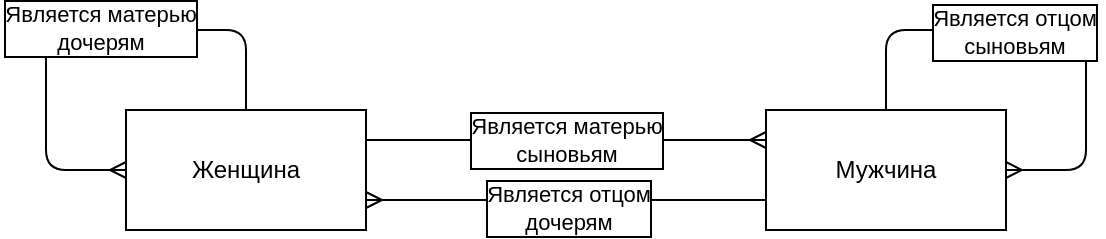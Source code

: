 <mxfile version="15.1.3" type="device"><diagram id="fBMwX_FWHdPcXxM0GLUg" name="Page-1"><mxGraphModel dx="1024" dy="592" grid="1" gridSize="10" guides="1" tooltips="1" connect="1" arrows="1" fold="1" page="1" pageScale="1" pageWidth="827" pageHeight="1169" math="0" shadow="0"><root><mxCell id="0"/><mxCell id="1" parent="0"/><mxCell id="aKB8n-bRci5YR_MhKieS-1" value="Женщина" style="whiteSpace=wrap;html=1;align=center;" vertex="1" parent="1"><mxGeometry x="160" y="760" width="120" height="60" as="geometry"/></mxCell><mxCell id="aKB8n-bRci5YR_MhKieS-2" value="Мужчина" style="whiteSpace=wrap;html=1;align=center;" vertex="1" parent="1"><mxGeometry x="480" y="760" width="120" height="60" as="geometry"/></mxCell><mxCell id="aKB8n-bRci5YR_MhKieS-6" value="" style="endArrow=ERmany;html=1;entryX=0;entryY=0.25;entryDx=0;entryDy=0;endFill=0;exitX=1;exitY=0.25;exitDx=0;exitDy=0;" edge="1" parent="1" source="aKB8n-bRci5YR_MhKieS-1" target="aKB8n-bRci5YR_MhKieS-2"><mxGeometry width="50" height="50" relative="1" as="geometry"><mxPoint x="280" y="780" as="sourcePoint"/><mxPoint x="330" y="730" as="targetPoint"/></mxGeometry></mxCell><mxCell id="aKB8n-bRci5YR_MhKieS-7" value="Является матерью&lt;br&gt;сыновьям" style="edgeLabel;html=1;align=center;verticalAlign=middle;resizable=0;points=[];labelBorderColor=#000000;" vertex="1" connectable="0" parent="aKB8n-bRci5YR_MhKieS-6"><mxGeometry x="0.307" y="2" relative="1" as="geometry"><mxPoint x="-31" y="2" as="offset"/></mxGeometry></mxCell><mxCell id="aKB8n-bRci5YR_MhKieS-13" value="" style="endArrow=ERmany;html=1;exitX=0.5;exitY=0;exitDx=0;exitDy=0;entryX=0;entryY=0.5;entryDx=0;entryDy=0;endFill=0;" edge="1" parent="1" source="aKB8n-bRci5YR_MhKieS-1" target="aKB8n-bRci5YR_MhKieS-1"><mxGeometry width="50" height="50" relative="1" as="geometry"><mxPoint x="280" y="750" as="sourcePoint"/><mxPoint x="120" y="760" as="targetPoint"/><Array as="points"><mxPoint x="220" y="720"/><mxPoint x="120" y="720"/><mxPoint x="120" y="790"/></Array></mxGeometry></mxCell><mxCell id="aKB8n-bRci5YR_MhKieS-14" value="Является матерью&lt;br&gt;дочерям" style="edgeLabel;html=1;align=center;verticalAlign=middle;resizable=0;points=[];labelBorderColor=#000000;" vertex="1" connectable="0" parent="aKB8n-bRci5YR_MhKieS-13"><mxGeometry x="-0.148" y="-1" relative="1" as="geometry"><mxPoint x="-7" as="offset"/></mxGeometry></mxCell><mxCell id="aKB8n-bRci5YR_MhKieS-17" value="" style="endArrow=ERmany;html=1;exitX=0.5;exitY=0;exitDx=0;exitDy=0;entryX=1;entryY=0.5;entryDx=0;entryDy=0;endFill=0;" edge="1" parent="1" source="aKB8n-bRci5YR_MhKieS-2" target="aKB8n-bRci5YR_MhKieS-2"><mxGeometry width="50" height="50" relative="1" as="geometry"><mxPoint x="550" y="740" as="sourcePoint"/><mxPoint x="640" y="760" as="targetPoint"/><Array as="points"><mxPoint x="540" y="720"/><mxPoint x="640" y="720"/><mxPoint x="640" y="790"/></Array></mxGeometry></mxCell><mxCell id="aKB8n-bRci5YR_MhKieS-18" value="Является отцом&lt;br&gt;сыновьям" style="edgeLabel;html=1;align=center;verticalAlign=middle;resizable=0;points=[];labelBorderColor=#000000;" vertex="1" connectable="0" parent="aKB8n-bRci5YR_MhKieS-17"><mxGeometry x="-0.347" y="-1" relative="1" as="geometry"><mxPoint x="22" as="offset"/></mxGeometry></mxCell><mxCell id="aKB8n-bRci5YR_MhKieS-19" value="" style="endArrow=ERmany;html=1;entryX=1;entryY=0.75;entryDx=0;entryDy=0;endFill=0;exitX=0;exitY=0.75;exitDx=0;exitDy=0;" edge="1" parent="1" source="aKB8n-bRci5YR_MhKieS-2" target="aKB8n-bRci5YR_MhKieS-1"><mxGeometry width="50" height="50" relative="1" as="geometry"><mxPoint x="310" y="880" as="sourcePoint"/><mxPoint x="510" y="880" as="targetPoint"/></mxGeometry></mxCell><mxCell id="aKB8n-bRci5YR_MhKieS-20" value="Является отцом&lt;br&gt;дочерям" style="edgeLabel;html=1;align=center;verticalAlign=middle;resizable=0;points=[];labelBorderColor=#000000;" vertex="1" connectable="0" parent="aKB8n-bRci5YR_MhKieS-19"><mxGeometry x="0.307" y="2" relative="1" as="geometry"><mxPoint x="31" y="2" as="offset"/></mxGeometry></mxCell></root></mxGraphModel></diagram></mxfile>
